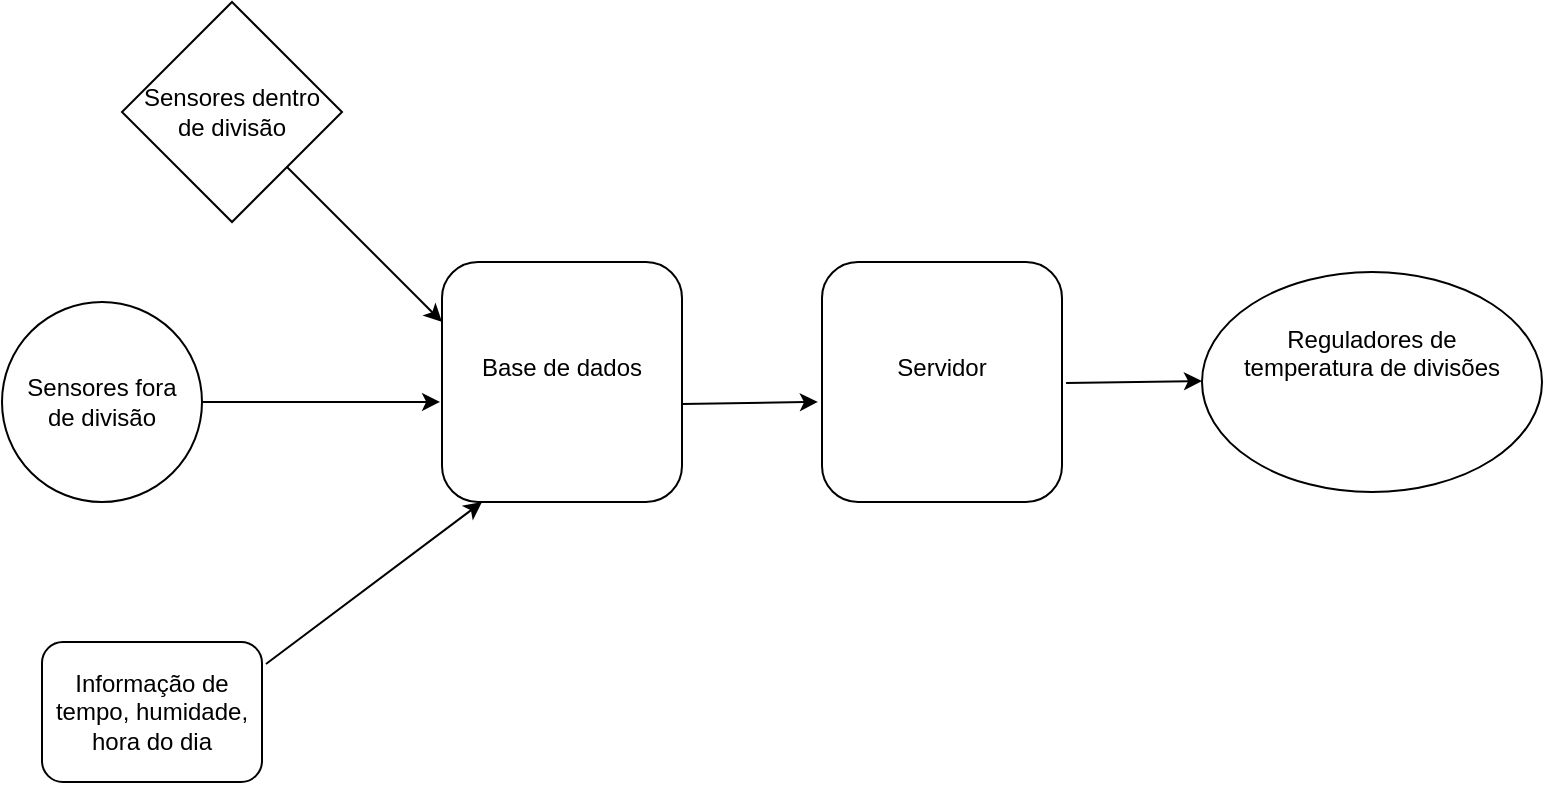 <mxfile version="15.9.1" type="github"><diagram id="P2l0jKPG2yB96gZz6T70" name="Page-1"><mxGraphModel dx="1071" dy="547" grid="1" gridSize="10" guides="1" tooltips="1" connect="1" arrows="1" fold="1" page="1" pageScale="1" pageWidth="827" pageHeight="1169" math="0" shadow="0"><root><mxCell id="0"/><mxCell id="1" parent="0"/><mxCell id="W1U4tEGdJOEFjSYd1QPU-3" value="&lt;div&gt;Sensores fora &lt;br&gt;&lt;/div&gt;&lt;div&gt;de divisão&lt;/div&gt;" style="ellipse;whiteSpace=wrap;html=1;aspect=fixed;" vertex="1" parent="1"><mxGeometry x="40" y="180" width="100" height="100" as="geometry"/></mxCell><mxCell id="W1U4tEGdJOEFjSYd1QPU-5" value="Informação de &lt;br&gt;&lt;div&gt;tempo, humidade, hora do dia&lt;/div&gt;" style="rounded=1;whiteSpace=wrap;html=1;" vertex="1" parent="1"><mxGeometry x="60" y="350" width="110" height="70" as="geometry"/></mxCell><mxCell id="W1U4tEGdJOEFjSYd1QPU-7" value="&lt;div&gt;Servidor&lt;/div&gt;&lt;div&gt;&lt;br&gt;&lt;/div&gt;" style="rounded=1;whiteSpace=wrap;html=1;" vertex="1" parent="1"><mxGeometry x="450" y="160" width="120" height="120" as="geometry"/></mxCell><mxCell id="W1U4tEGdJOEFjSYd1QPU-8" value="&lt;div&gt;Base de dados&lt;/div&gt;&lt;div&gt;&lt;br&gt;&lt;/div&gt;" style="rounded=1;whiteSpace=wrap;html=1;" vertex="1" parent="1"><mxGeometry x="260" y="160" width="120" height="120" as="geometry"/></mxCell><mxCell id="W1U4tEGdJOEFjSYd1QPU-9" value="&lt;div&gt;Sensores dentro&lt;/div&gt;&lt;div&gt;de divisão&lt;/div&gt;" style="rhombus;whiteSpace=wrap;html=1;" vertex="1" parent="1"><mxGeometry x="100" y="30" width="110" height="110" as="geometry"/></mxCell><mxCell id="W1U4tEGdJOEFjSYd1QPU-10" value="&lt;div&gt;Reguladores de &lt;br&gt;&lt;/div&gt;&lt;div&gt;temperatura de divisões&lt;/div&gt;&lt;div&gt;&lt;br&gt;&lt;/div&gt;&lt;div&gt;&lt;br&gt;&lt;/div&gt;" style="ellipse;whiteSpace=wrap;html=1;" vertex="1" parent="1"><mxGeometry x="640" y="165" width="170" height="110" as="geometry"/></mxCell><mxCell id="W1U4tEGdJOEFjSYd1QPU-13" value="" style="endArrow=classic;html=1;rounded=0;entryX=0;entryY=0.25;entryDx=0;entryDy=0;exitX=1;exitY=1;exitDx=0;exitDy=0;" edge="1" parent="1" source="W1U4tEGdJOEFjSYd1QPU-9" target="W1U4tEGdJOEFjSYd1QPU-8"><mxGeometry width="50" height="50" relative="1" as="geometry"><mxPoint x="180" y="130" as="sourcePoint"/><mxPoint x="230" y="80" as="targetPoint"/></mxGeometry></mxCell><mxCell id="W1U4tEGdJOEFjSYd1QPU-14" value="" style="endArrow=classic;html=1;rounded=0;entryX=-0.008;entryY=0.583;entryDx=0;entryDy=0;exitX=1;exitY=1;exitDx=0;exitDy=0;entryPerimeter=0;" edge="1" parent="1" target="W1U4tEGdJOEFjSYd1QPU-8"><mxGeometry width="50" height="50" relative="1" as="geometry"><mxPoint x="140" y="230" as="sourcePoint"/><mxPoint x="217.5" y="297.5" as="targetPoint"/></mxGeometry></mxCell><mxCell id="W1U4tEGdJOEFjSYd1QPU-15" value="" style="endArrow=classic;html=1;rounded=0;exitX=1.018;exitY=0.157;exitDx=0;exitDy=0;exitPerimeter=0;" edge="1" parent="1" source="W1U4tEGdJOEFjSYd1QPU-5"><mxGeometry width="50" height="50" relative="1" as="geometry"><mxPoint x="220" y="344.54" as="sourcePoint"/><mxPoint x="280" y="280" as="targetPoint"/></mxGeometry></mxCell><mxCell id="W1U4tEGdJOEFjSYd1QPU-16" value="" style="endArrow=classic;html=1;rounded=0;exitX=1.018;exitY=0.157;exitDx=0;exitDy=0;exitPerimeter=0;entryX=-0.017;entryY=0.583;entryDx=0;entryDy=0;entryPerimeter=0;" edge="1" parent="1" target="W1U4tEGdJOEFjSYd1QPU-7"><mxGeometry width="50" height="50" relative="1" as="geometry"><mxPoint x="380" y="230.99" as="sourcePoint"/><mxPoint x="488.02" y="150" as="targetPoint"/></mxGeometry></mxCell><mxCell id="W1U4tEGdJOEFjSYd1QPU-17" value="" style="endArrow=classic;html=1;rounded=0;exitX=1.018;exitY=0.157;exitDx=0;exitDy=0;exitPerimeter=0;entryX=-0.017;entryY=0.583;entryDx=0;entryDy=0;entryPerimeter=0;" edge="1" parent="1"><mxGeometry width="50" height="50" relative="1" as="geometry"><mxPoint x="572.04" y="220.51" as="sourcePoint"/><mxPoint x="640" y="219.48" as="targetPoint"/></mxGeometry></mxCell></root></mxGraphModel></diagram></mxfile>